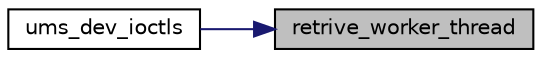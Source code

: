 digraph "retrive_worker_thread"
{
 // LATEX_PDF_SIZE
  edge [fontname="Helvetica",fontsize="10",labelfontname="Helvetica",labelfontsize="10"];
  node [fontname="Helvetica",fontsize="10",shape=record];
  rankdir="RL";
  Node1 [label="retrive_worker_thread",height=0.2,width=0.4,color="black", fillcolor="grey75", style="filled", fontcolor="black",tooltip=" "];
  Node1 -> Node2 [dir="back",color="midnightblue",fontsize="10",style="solid",fontname="Helvetica"];
  Node2 [label="ums_dev_ioctls",height=0.2,width=0.4,color="black", fillcolor="white", style="filled",URL="$ums_8h.html#ae04231a364e701a8767628b1c6e04222",tooltip=" "];
}
